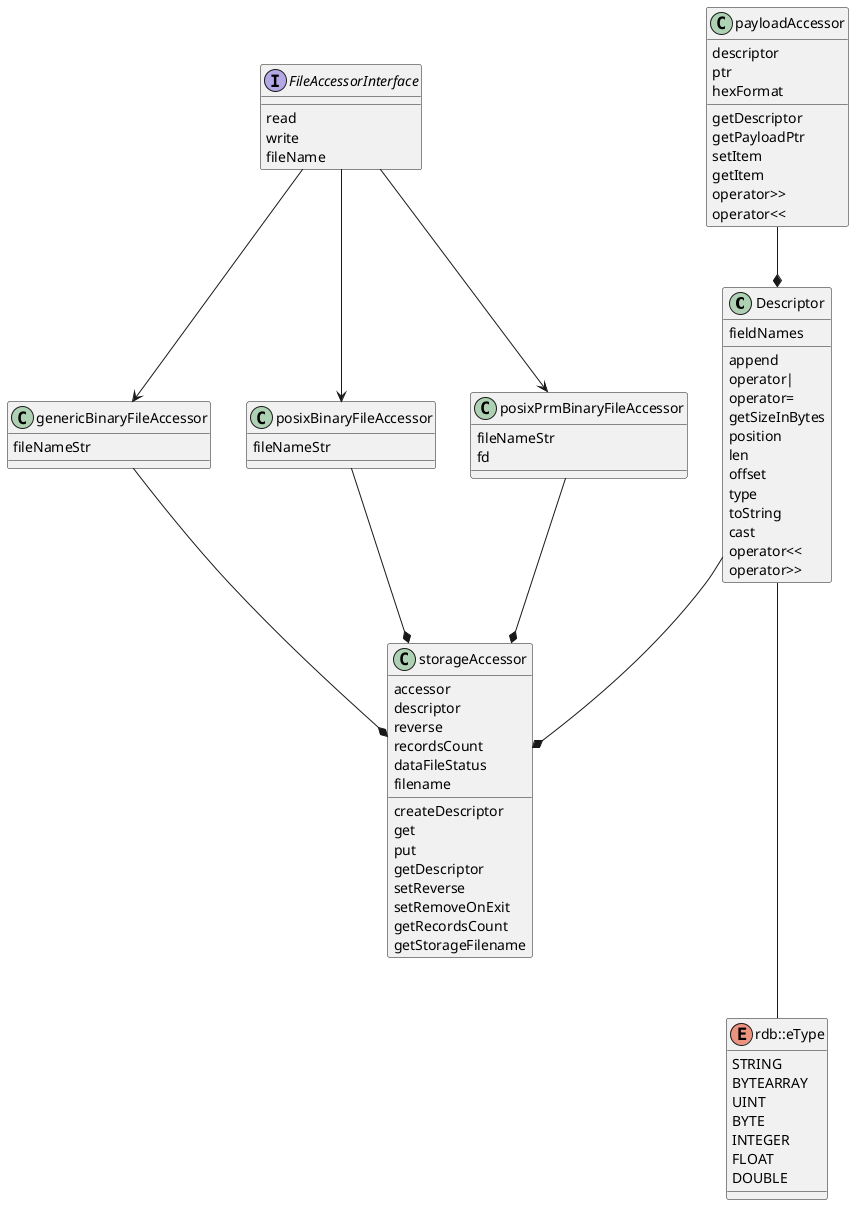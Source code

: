 @startuml

class Descriptor {
    {field} fieldNames

    {method} append
    {method} operator|
    {method} operator=
    {method} getSizeInBytes
    {method} position
    {method} len
    {method} offset
    {method} type
    {method} toString
    {method} cast
    {method} operator<<
    {method} operator>>
}

class genericBinaryFileAccessor {
    {field} fileNameStr
}


class posixBinaryFileAccessor {
    {field} fileNameStr
}

class posixPrmBinaryFileAccessor {
    {field} fileNameStr
    {field} fd
}


interface FileAccessorInterface {
    {method} read
    {method} write
    {method} fileName
}

class payloadAccessor {
    {field} descriptor
    {field} ptr
    {field} hexFormat

    {method} getDescriptor
    {method} getPayloadPtr
    {method} setItem
    {method} getItem
    {method} operator>>
    {method} operator<<
}

class storageAccessor {
    {field} accessor
    {field} descriptor
    {field} reverse
    {field} recordsCount
    {field} dataFileStatus
    {field} filename

    {method} createDescriptor
    {method} get
    {method} put
    {method} getDescriptor
    {method} setReverse
    {method} setRemoveOnExit
    {method} getRecordsCount
    {method} getStorageFilename
}

enum rdb::eType {
    STRING
    BYTEARRAY
    UINT
    BYTE
    INTEGER
    FLOAT
    DOUBLE
}

FileAccessorInterface --> genericBinaryFileAccessor
FileAccessorInterface --> posixBinaryFileAccessor
FileAccessorInterface --> posixPrmBinaryFileAccessor

genericBinaryFileAccessor --* storageAccessor
posixBinaryFileAccessor --* storageAccessor
posixPrmBinaryFileAccessor --* storageAccessor

Descriptor --* storageAccessor

Descriptor --- rdb::eType

payloadAccessor --* Descriptor

@enduml